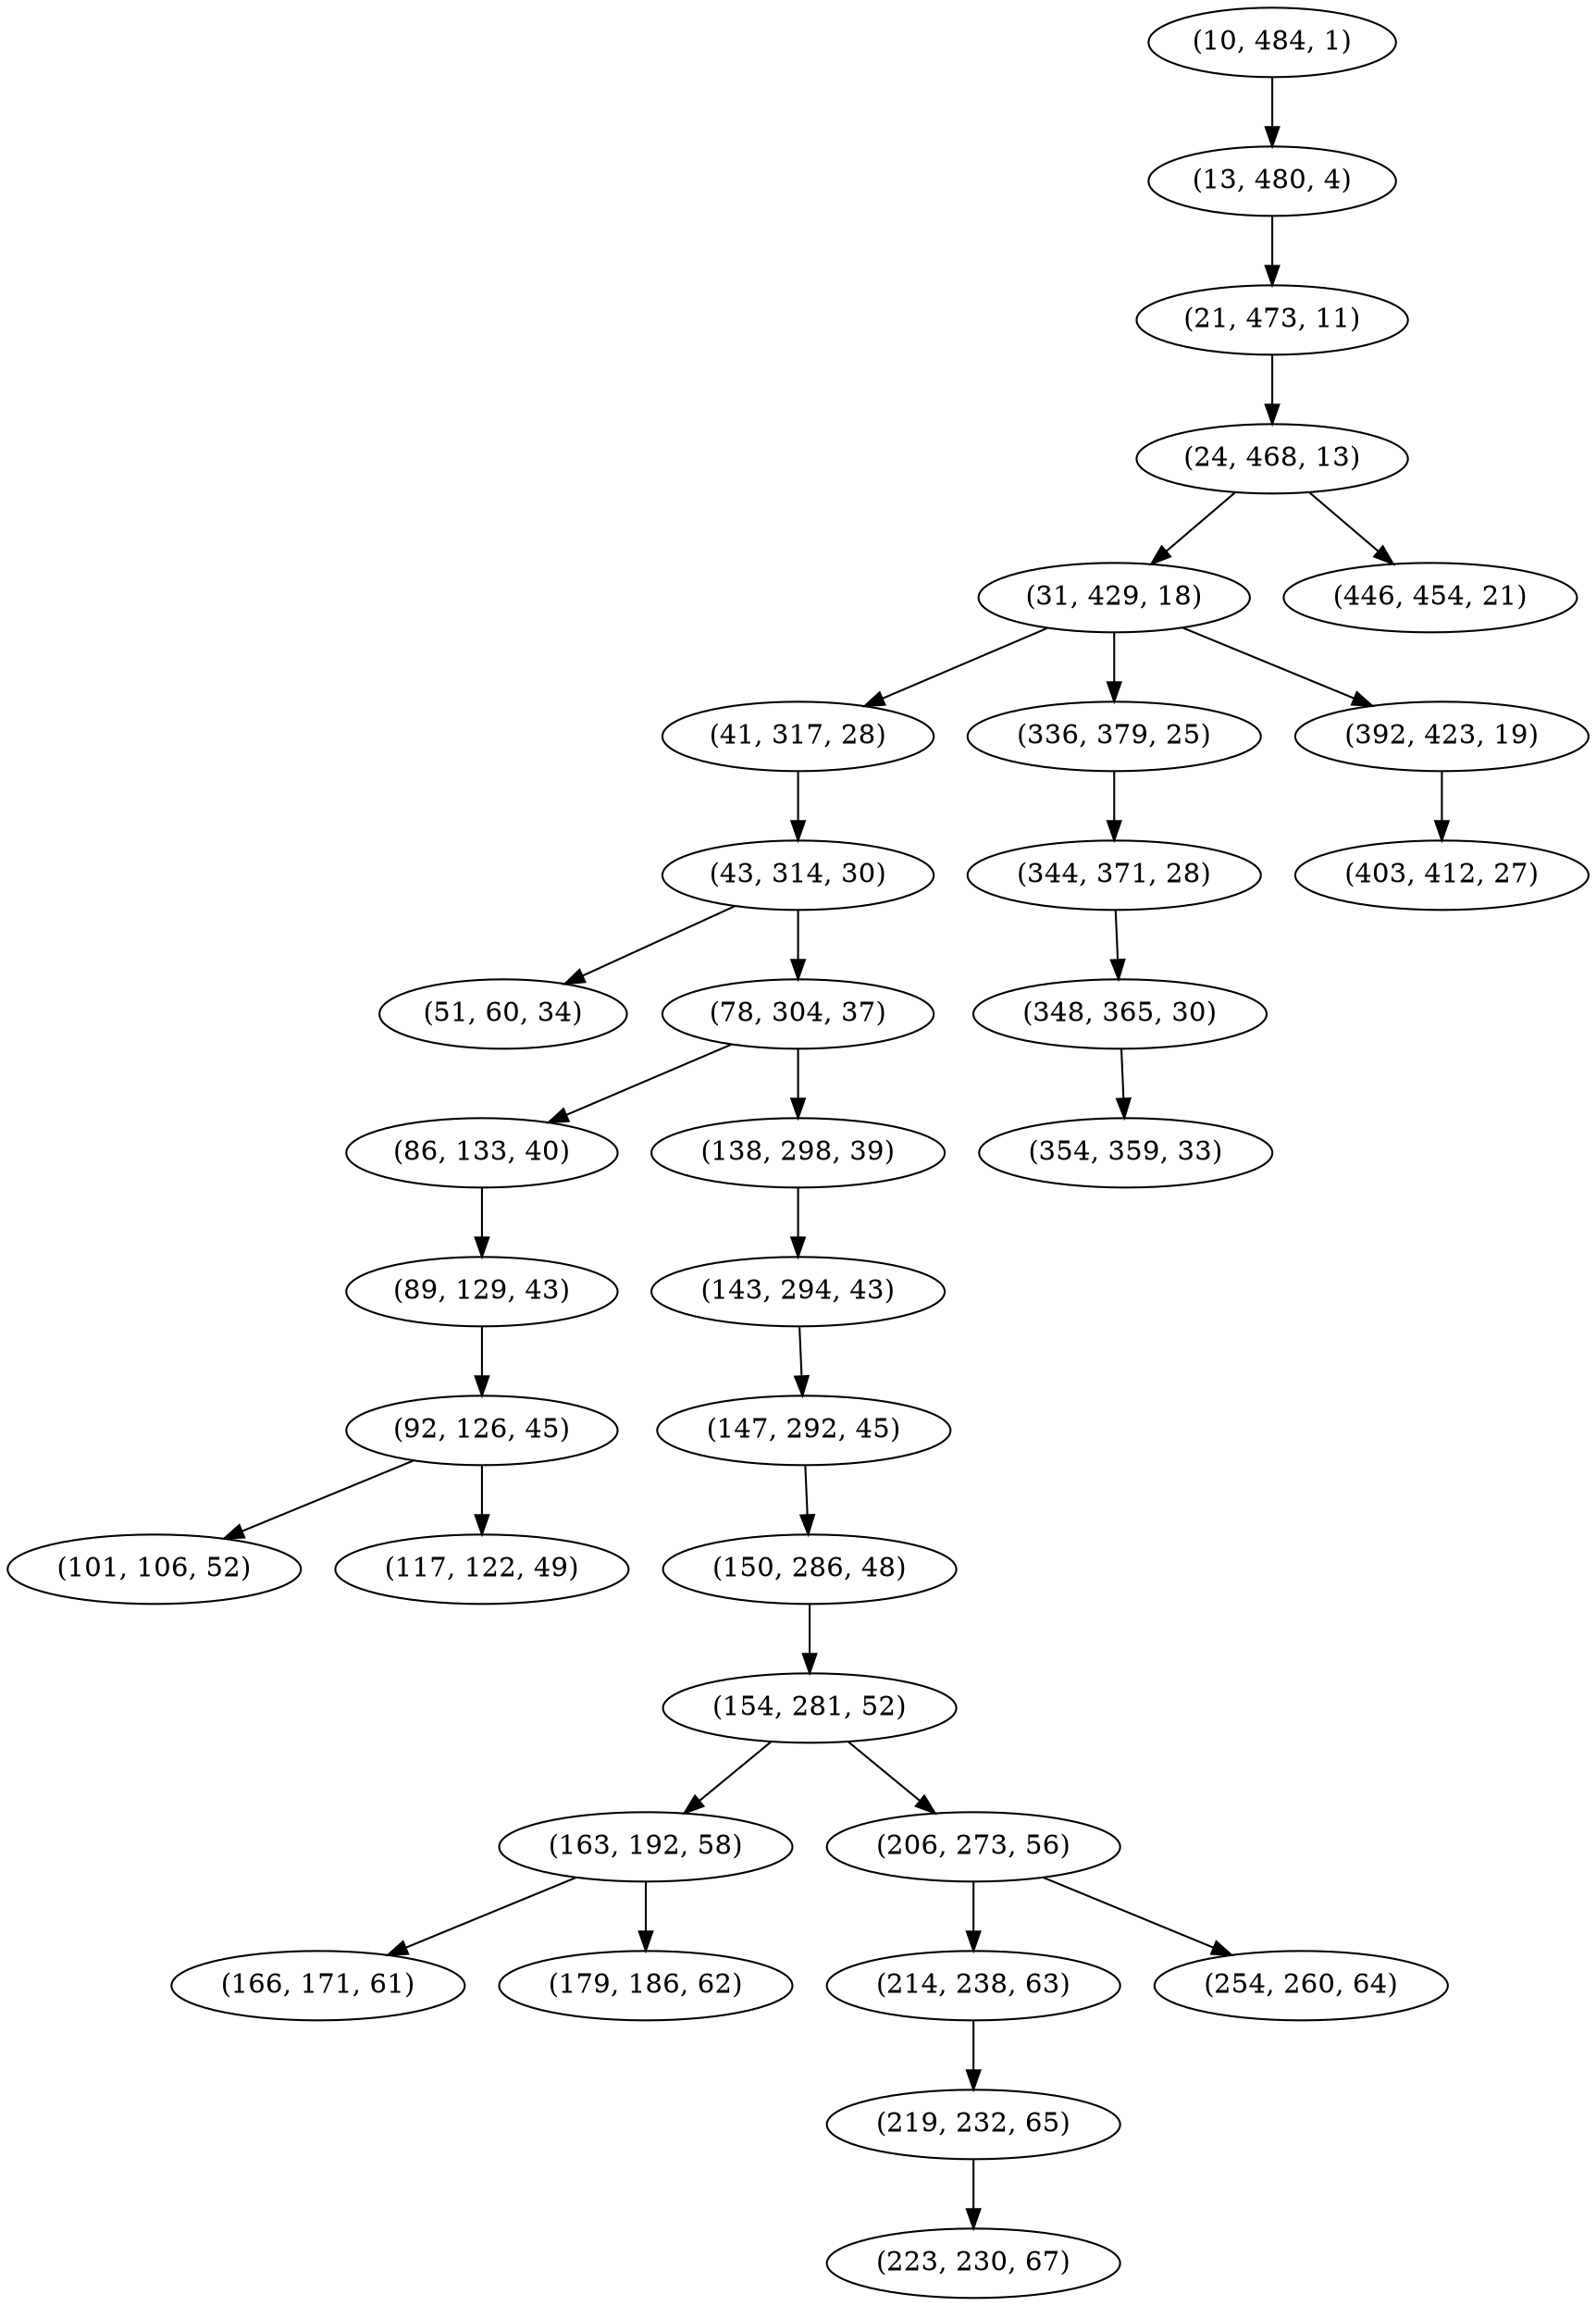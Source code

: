 digraph tree {
    "(10, 484, 1)";
    "(13, 480, 4)";
    "(21, 473, 11)";
    "(24, 468, 13)";
    "(31, 429, 18)";
    "(41, 317, 28)";
    "(43, 314, 30)";
    "(51, 60, 34)";
    "(78, 304, 37)";
    "(86, 133, 40)";
    "(89, 129, 43)";
    "(92, 126, 45)";
    "(101, 106, 52)";
    "(117, 122, 49)";
    "(138, 298, 39)";
    "(143, 294, 43)";
    "(147, 292, 45)";
    "(150, 286, 48)";
    "(154, 281, 52)";
    "(163, 192, 58)";
    "(166, 171, 61)";
    "(179, 186, 62)";
    "(206, 273, 56)";
    "(214, 238, 63)";
    "(219, 232, 65)";
    "(223, 230, 67)";
    "(254, 260, 64)";
    "(336, 379, 25)";
    "(344, 371, 28)";
    "(348, 365, 30)";
    "(354, 359, 33)";
    "(392, 423, 19)";
    "(403, 412, 27)";
    "(446, 454, 21)";
    "(10, 484, 1)" -> "(13, 480, 4)";
    "(13, 480, 4)" -> "(21, 473, 11)";
    "(21, 473, 11)" -> "(24, 468, 13)";
    "(24, 468, 13)" -> "(31, 429, 18)";
    "(24, 468, 13)" -> "(446, 454, 21)";
    "(31, 429, 18)" -> "(41, 317, 28)";
    "(31, 429, 18)" -> "(336, 379, 25)";
    "(31, 429, 18)" -> "(392, 423, 19)";
    "(41, 317, 28)" -> "(43, 314, 30)";
    "(43, 314, 30)" -> "(51, 60, 34)";
    "(43, 314, 30)" -> "(78, 304, 37)";
    "(78, 304, 37)" -> "(86, 133, 40)";
    "(78, 304, 37)" -> "(138, 298, 39)";
    "(86, 133, 40)" -> "(89, 129, 43)";
    "(89, 129, 43)" -> "(92, 126, 45)";
    "(92, 126, 45)" -> "(101, 106, 52)";
    "(92, 126, 45)" -> "(117, 122, 49)";
    "(138, 298, 39)" -> "(143, 294, 43)";
    "(143, 294, 43)" -> "(147, 292, 45)";
    "(147, 292, 45)" -> "(150, 286, 48)";
    "(150, 286, 48)" -> "(154, 281, 52)";
    "(154, 281, 52)" -> "(163, 192, 58)";
    "(154, 281, 52)" -> "(206, 273, 56)";
    "(163, 192, 58)" -> "(166, 171, 61)";
    "(163, 192, 58)" -> "(179, 186, 62)";
    "(206, 273, 56)" -> "(214, 238, 63)";
    "(206, 273, 56)" -> "(254, 260, 64)";
    "(214, 238, 63)" -> "(219, 232, 65)";
    "(219, 232, 65)" -> "(223, 230, 67)";
    "(336, 379, 25)" -> "(344, 371, 28)";
    "(344, 371, 28)" -> "(348, 365, 30)";
    "(348, 365, 30)" -> "(354, 359, 33)";
    "(392, 423, 19)" -> "(403, 412, 27)";
}
